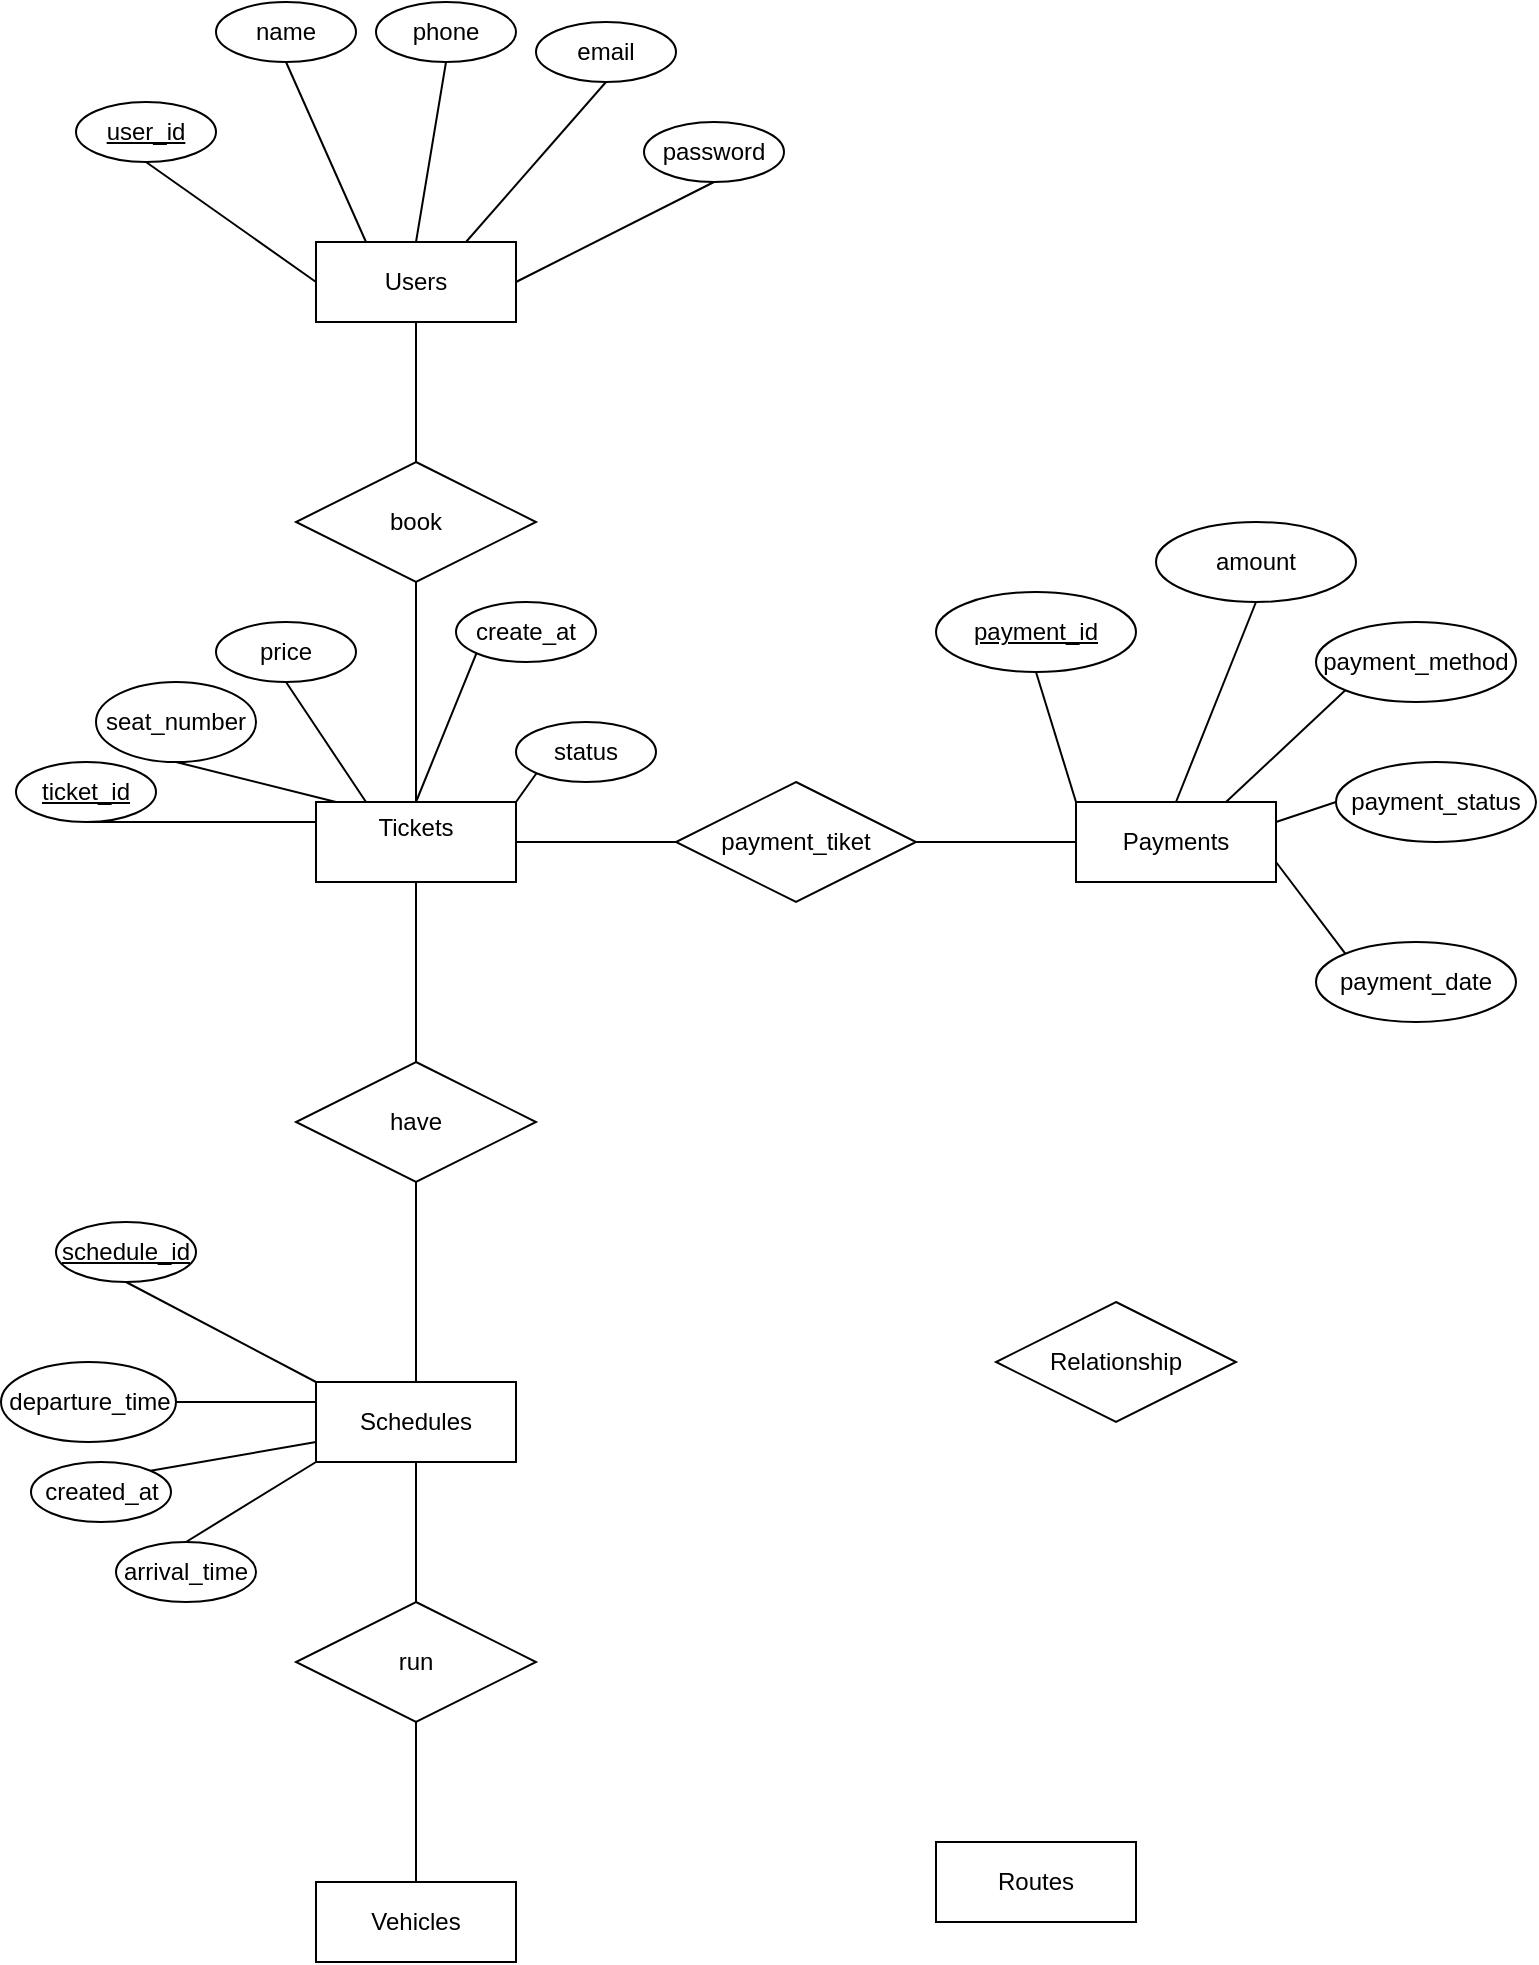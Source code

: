<mxfile version="24.8.8">
  <diagram name="Page-1" id="f6e7gZFhC1IDGuU_oWBZ">
    <mxGraphModel dx="1296" dy="908" grid="1" gridSize="10" guides="1" tooltips="1" connect="1" arrows="1" fold="1" page="1" pageScale="1" pageWidth="827" pageHeight="1169" math="0" shadow="0">
      <root>
        <mxCell id="0" />
        <mxCell id="1" parent="0" />
        <mxCell id="nGo6notCplduY7XNMSy_-1" value="Users" style="whiteSpace=wrap;html=1;align=center;" vertex="1" parent="1">
          <mxGeometry x="180" y="230" width="100" height="40" as="geometry" />
        </mxCell>
        <mxCell id="nGo6notCplduY7XNMSy_-2" value="Routes" style="whiteSpace=wrap;html=1;align=center;" vertex="1" parent="1">
          <mxGeometry x="490" y="1030" width="100" height="40" as="geometry" />
        </mxCell>
        <mxCell id="nGo6notCplduY7XNMSy_-3" value="Vehicles" style="whiteSpace=wrap;html=1;align=center;" vertex="1" parent="1">
          <mxGeometry x="180" y="1050" width="100" height="40" as="geometry" />
        </mxCell>
        <mxCell id="nGo6notCplduY7XNMSy_-4" value="Payments" style="whiteSpace=wrap;html=1;align=center;" vertex="1" parent="1">
          <mxGeometry x="560" y="510" width="100" height="40" as="geometry" />
        </mxCell>
        <mxCell id="nGo6notCplduY7XNMSy_-5" value="Tickets&lt;div&gt;&lt;br&gt;&lt;/div&gt;" style="whiteSpace=wrap;html=1;align=center;" vertex="1" parent="1">
          <mxGeometry x="180" y="510" width="100" height="40" as="geometry" />
        </mxCell>
        <mxCell id="nGo6notCplduY7XNMSy_-6" value="Schedules" style="whiteSpace=wrap;html=1;align=center;" vertex="1" parent="1">
          <mxGeometry x="180" y="800" width="100" height="40" as="geometry" />
        </mxCell>
        <mxCell id="nGo6notCplduY7XNMSy_-8" value="name" style="ellipse;whiteSpace=wrap;html=1;align=center;" vertex="1" parent="1">
          <mxGeometry x="130" y="110" width="70" height="30" as="geometry" />
        </mxCell>
        <mxCell id="nGo6notCplduY7XNMSy_-9" value="phone" style="ellipse;whiteSpace=wrap;html=1;align=center;" vertex="1" parent="1">
          <mxGeometry x="210" y="110" width="70" height="30" as="geometry" />
        </mxCell>
        <mxCell id="nGo6notCplduY7XNMSy_-10" value="password" style="ellipse;whiteSpace=wrap;html=1;align=center;" vertex="1" parent="1">
          <mxGeometry x="344" y="170" width="70" height="30" as="geometry" />
        </mxCell>
        <mxCell id="nGo6notCplduY7XNMSy_-11" value="email" style="ellipse;whiteSpace=wrap;html=1;align=center;" vertex="1" parent="1">
          <mxGeometry x="290" y="120" width="70" height="30" as="geometry" />
        </mxCell>
        <mxCell id="nGo6notCplduY7XNMSy_-12" value="user_id" style="ellipse;whiteSpace=wrap;html=1;align=center;fontStyle=4;" vertex="1" parent="1">
          <mxGeometry x="60" y="160" width="70" height="30" as="geometry" />
        </mxCell>
        <mxCell id="nGo6notCplduY7XNMSy_-18" value="" style="endArrow=none;html=1;rounded=0;entryX=0.5;entryY=1;entryDx=0;entryDy=0;exitX=0.75;exitY=0;exitDx=0;exitDy=0;" edge="1" parent="1" source="nGo6notCplduY7XNMSy_-1" target="nGo6notCplduY7XNMSy_-11">
          <mxGeometry relative="1" as="geometry">
            <mxPoint x="249.0" y="650" as="sourcePoint" />
            <mxPoint x="344" y="600" as="targetPoint" />
          </mxGeometry>
        </mxCell>
        <mxCell id="nGo6notCplduY7XNMSy_-19" value="" style="endArrow=none;html=1;rounded=0;exitX=1;exitY=0.5;exitDx=0;exitDy=0;entryX=0.5;entryY=1;entryDx=0;entryDy=0;" edge="1" parent="1" source="nGo6notCplduY7XNMSy_-1" target="nGo6notCplduY7XNMSy_-10">
          <mxGeometry relative="1" as="geometry">
            <mxPoint x="370" y="670" as="sourcePoint" />
            <mxPoint x="530" y="670" as="targetPoint" />
          </mxGeometry>
        </mxCell>
        <mxCell id="nGo6notCplduY7XNMSy_-20" value="" style="endArrow=none;html=1;rounded=0;exitX=0.5;exitY=0;exitDx=0;exitDy=0;entryX=0.5;entryY=1;entryDx=0;entryDy=0;" edge="1" parent="1" source="nGo6notCplduY7XNMSy_-1" target="nGo6notCplduY7XNMSy_-9">
          <mxGeometry relative="1" as="geometry">
            <mxPoint x="370" y="670" as="sourcePoint" />
            <mxPoint x="530" y="670" as="targetPoint" />
          </mxGeometry>
        </mxCell>
        <mxCell id="nGo6notCplduY7XNMSy_-21" value="" style="endArrow=none;html=1;rounded=0;exitX=0.25;exitY=0;exitDx=0;exitDy=0;entryX=0.5;entryY=1;entryDx=0;entryDy=0;" edge="1" parent="1" source="nGo6notCplduY7XNMSy_-1" target="nGo6notCplduY7XNMSy_-8">
          <mxGeometry relative="1" as="geometry">
            <mxPoint x="370" y="670" as="sourcePoint" />
            <mxPoint x="530" y="670" as="targetPoint" />
          </mxGeometry>
        </mxCell>
        <mxCell id="nGo6notCplduY7XNMSy_-22" value="" style="endArrow=none;html=1;rounded=0;exitX=0;exitY=0.5;exitDx=0;exitDy=0;entryX=0.5;entryY=1;entryDx=0;entryDy=0;" edge="1" parent="1" source="nGo6notCplduY7XNMSy_-1" target="nGo6notCplduY7XNMSy_-12">
          <mxGeometry relative="1" as="geometry">
            <mxPoint x="370" y="670" as="sourcePoint" />
            <mxPoint x="530" y="670" as="targetPoint" />
          </mxGeometry>
        </mxCell>
        <mxCell id="nGo6notCplduY7XNMSy_-25" value="book" style="shape=rhombus;perimeter=rhombusPerimeter;whiteSpace=wrap;html=1;align=center;" vertex="1" parent="1">
          <mxGeometry x="170" y="340" width="120" height="60" as="geometry" />
        </mxCell>
        <mxCell id="nGo6notCplduY7XNMSy_-26" value="ticket_id" style="ellipse;whiteSpace=wrap;html=1;align=center;fontStyle=4;" vertex="1" parent="1">
          <mxGeometry x="30" y="490" width="70" height="30" as="geometry" />
        </mxCell>
        <mxCell id="nGo6notCplduY7XNMSy_-29" value="" style="endArrow=none;html=1;rounded=0;entryX=0.5;entryY=0;entryDx=0;entryDy=0;exitX=0.5;exitY=1;exitDx=0;exitDy=0;" edge="1" parent="1" source="nGo6notCplduY7XNMSy_-1" target="nGo6notCplduY7XNMSy_-25">
          <mxGeometry relative="1" as="geometry">
            <mxPoint x="250" y="290" as="sourcePoint" />
            <mxPoint x="370" y="500" as="targetPoint" />
          </mxGeometry>
        </mxCell>
        <mxCell id="nGo6notCplduY7XNMSy_-30" value="" style="endArrow=none;html=1;rounded=0;exitX=0.5;exitY=1;exitDx=0;exitDy=0;entryX=0.5;entryY=0;entryDx=0;entryDy=0;" edge="1" parent="1" source="nGo6notCplduY7XNMSy_-25" target="nGo6notCplduY7XNMSy_-5">
          <mxGeometry relative="1" as="geometry">
            <mxPoint x="210" y="500" as="sourcePoint" />
            <mxPoint x="370" y="500" as="targetPoint" />
          </mxGeometry>
        </mxCell>
        <mxCell id="nGo6notCplduY7XNMSy_-31" value="schedule_id" style="ellipse;whiteSpace=wrap;html=1;align=center;fontStyle=4;" vertex="1" parent="1">
          <mxGeometry x="50" y="720" width="70" height="30" as="geometry" />
        </mxCell>
        <mxCell id="nGo6notCplduY7XNMSy_-33" value="departure_time" style="ellipse;whiteSpace=wrap;html=1;align=center;" vertex="1" parent="1">
          <mxGeometry x="22.5" y="790" width="87.5" height="40" as="geometry" />
        </mxCell>
        <mxCell id="nGo6notCplduY7XNMSy_-34" value="arrival_time" style="ellipse;whiteSpace=wrap;html=1;align=center;" vertex="1" parent="1">
          <mxGeometry x="80" y="880" width="70" height="30" as="geometry" />
        </mxCell>
        <mxCell id="nGo6notCplduY7XNMSy_-36" value="created_at" style="ellipse;whiteSpace=wrap;html=1;align=center;" vertex="1" parent="1">
          <mxGeometry x="37.5" y="840" width="70" height="30" as="geometry" />
        </mxCell>
        <mxCell id="nGo6notCplduY7XNMSy_-37" value="" style="endArrow=none;html=1;rounded=0;entryX=0.5;entryY=1;entryDx=0;entryDy=0;exitX=0;exitY=0;exitDx=0;exitDy=0;" edge="1" parent="1" source="nGo6notCplduY7XNMSy_-6" target="nGo6notCplduY7XNMSy_-31">
          <mxGeometry relative="1" as="geometry">
            <mxPoint x="210" y="500" as="sourcePoint" />
            <mxPoint x="370" y="500" as="targetPoint" />
          </mxGeometry>
        </mxCell>
        <mxCell id="nGo6notCplduY7XNMSy_-39" value="" style="endArrow=none;html=1;rounded=0;entryX=1;entryY=0.5;entryDx=0;entryDy=0;exitX=0;exitY=0.25;exitDx=0;exitDy=0;" edge="1" parent="1" source="nGo6notCplduY7XNMSy_-6" target="nGo6notCplduY7XNMSy_-33">
          <mxGeometry relative="1" as="geometry">
            <mxPoint x="470" y="565" as="sourcePoint" />
            <mxPoint x="750.0" y="600" as="targetPoint" />
          </mxGeometry>
        </mxCell>
        <mxCell id="nGo6notCplduY7XNMSy_-40" value="" style="endArrow=none;html=1;rounded=0;entryX=0.5;entryY=0;entryDx=0;entryDy=0;exitX=0;exitY=1;exitDx=0;exitDy=0;" edge="1" parent="1" source="nGo6notCplduY7XNMSy_-6" target="nGo6notCplduY7XNMSy_-34">
          <mxGeometry relative="1" as="geometry">
            <mxPoint x="210" y="500" as="sourcePoint" />
            <mxPoint x="370" y="500" as="targetPoint" />
          </mxGeometry>
        </mxCell>
        <mxCell id="nGo6notCplduY7XNMSy_-41" value="" style="endArrow=none;html=1;rounded=0;entryX=1;entryY=0;entryDx=0;entryDy=0;exitX=0;exitY=0.75;exitDx=0;exitDy=0;" edge="1" parent="1" source="nGo6notCplduY7XNMSy_-6" target="nGo6notCplduY7XNMSy_-36">
          <mxGeometry relative="1" as="geometry">
            <mxPoint x="210" y="500" as="sourcePoint" />
            <mxPoint x="370" y="500" as="targetPoint" />
          </mxGeometry>
        </mxCell>
        <mxCell id="nGo6notCplduY7XNMSy_-43" value="seat_number" style="ellipse;whiteSpace=wrap;html=1;align=center;" vertex="1" parent="1">
          <mxGeometry x="70" y="450" width="80" height="40" as="geometry" />
        </mxCell>
        <mxCell id="nGo6notCplduY7XNMSy_-45" value="price" style="ellipse;whiteSpace=wrap;html=1;align=center;" vertex="1" parent="1">
          <mxGeometry x="130" y="420" width="70" height="30" as="geometry" />
        </mxCell>
        <mxCell id="nGo6notCplduY7XNMSy_-46" value="status" style="ellipse;whiteSpace=wrap;html=1;align=center;" vertex="1" parent="1">
          <mxGeometry x="280" y="470" width="70" height="30" as="geometry" />
        </mxCell>
        <mxCell id="nGo6notCplduY7XNMSy_-47" value="create_at" style="ellipse;whiteSpace=wrap;html=1;align=center;" vertex="1" parent="1">
          <mxGeometry x="250" y="410" width="70" height="30" as="geometry" />
        </mxCell>
        <mxCell id="nGo6notCplduY7XNMSy_-48" value="" style="endArrow=none;html=1;rounded=0;entryX=0.5;entryY=1;entryDx=0;entryDy=0;exitX=0;exitY=0.25;exitDx=0;exitDy=0;" edge="1" parent="1" source="nGo6notCplduY7XNMSy_-5" target="nGo6notCplduY7XNMSy_-26">
          <mxGeometry relative="1" as="geometry">
            <mxPoint x="210" y="280" as="sourcePoint" />
            <mxPoint x="370" y="280" as="targetPoint" />
          </mxGeometry>
        </mxCell>
        <mxCell id="nGo6notCplduY7XNMSy_-49" value="" style="endArrow=none;html=1;rounded=0;entryX=0.5;entryY=1;entryDx=0;entryDy=0;exitX=0.1;exitY=0;exitDx=0;exitDy=0;exitPerimeter=0;" edge="1" parent="1" source="nGo6notCplduY7XNMSy_-5" target="nGo6notCplduY7XNMSy_-43">
          <mxGeometry relative="1" as="geometry">
            <mxPoint x="210" y="280" as="sourcePoint" />
            <mxPoint x="370" y="280" as="targetPoint" />
          </mxGeometry>
        </mxCell>
        <mxCell id="nGo6notCplduY7XNMSy_-50" value="" style="endArrow=none;html=1;rounded=0;entryX=0.5;entryY=1;entryDx=0;entryDy=0;exitX=0.25;exitY=0;exitDx=0;exitDy=0;" edge="1" parent="1" source="nGo6notCplduY7XNMSy_-5" target="nGo6notCplduY7XNMSy_-45">
          <mxGeometry relative="1" as="geometry">
            <mxPoint x="210" y="280" as="sourcePoint" />
            <mxPoint x="370" y="280" as="targetPoint" />
          </mxGeometry>
        </mxCell>
        <mxCell id="nGo6notCplduY7XNMSy_-51" value="" style="endArrow=none;html=1;rounded=0;entryX=0;entryY=1;entryDx=0;entryDy=0;exitX=0.5;exitY=0;exitDx=0;exitDy=0;" edge="1" parent="1" source="nGo6notCplduY7XNMSy_-5" target="nGo6notCplduY7XNMSy_-47">
          <mxGeometry relative="1" as="geometry">
            <mxPoint x="210" y="280" as="sourcePoint" />
            <mxPoint x="370" y="280" as="targetPoint" />
          </mxGeometry>
        </mxCell>
        <mxCell id="nGo6notCplduY7XNMSy_-52" value="" style="endArrow=none;html=1;rounded=0;entryX=0;entryY=1;entryDx=0;entryDy=0;exitX=1;exitY=0;exitDx=0;exitDy=0;" edge="1" parent="1" source="nGo6notCplduY7XNMSy_-5" target="nGo6notCplduY7XNMSy_-46">
          <mxGeometry relative="1" as="geometry">
            <mxPoint x="210" y="280" as="sourcePoint" />
            <mxPoint x="370" y="280" as="targetPoint" />
          </mxGeometry>
        </mxCell>
        <mxCell id="nGo6notCplduY7XNMSy_-55" value="have" style="shape=rhombus;perimeter=rhombusPerimeter;whiteSpace=wrap;html=1;align=center;" vertex="1" parent="1">
          <mxGeometry x="170" y="640" width="120" height="60" as="geometry" />
        </mxCell>
        <mxCell id="nGo6notCplduY7XNMSy_-56" value="" style="endArrow=none;html=1;rounded=0;entryX=0.5;entryY=1;entryDx=0;entryDy=0;exitX=0.5;exitY=0;exitDx=0;exitDy=0;" edge="1" parent="1" source="nGo6notCplduY7XNMSy_-55" target="nGo6notCplduY7XNMSy_-5">
          <mxGeometry relative="1" as="geometry">
            <mxPoint x="210" y="500" as="sourcePoint" />
            <mxPoint x="370" y="500" as="targetPoint" />
          </mxGeometry>
        </mxCell>
        <mxCell id="nGo6notCplduY7XNMSy_-57" value="" style="endArrow=none;html=1;rounded=0;entryX=0.5;entryY=1;entryDx=0;entryDy=0;exitX=0.5;exitY=0;exitDx=0;exitDy=0;" edge="1" parent="1" source="nGo6notCplduY7XNMSy_-6" target="nGo6notCplduY7XNMSy_-55">
          <mxGeometry relative="1" as="geometry">
            <mxPoint x="230" y="796" as="sourcePoint" />
            <mxPoint x="370" y="500" as="targetPoint" />
          </mxGeometry>
        </mxCell>
        <mxCell id="nGo6notCplduY7XNMSy_-58" value="run" style="shape=rhombus;perimeter=rhombusPerimeter;whiteSpace=wrap;html=1;align=center;" vertex="1" parent="1">
          <mxGeometry x="170" y="910" width="120" height="60" as="geometry" />
        </mxCell>
        <mxCell id="nGo6notCplduY7XNMSy_-59" value="" style="endArrow=none;html=1;rounded=0;exitX=0.5;exitY=0;exitDx=0;exitDy=0;entryX=0.5;entryY=1;entryDx=0;entryDy=0;" edge="1" parent="1" source="nGo6notCplduY7XNMSy_-3" target="nGo6notCplduY7XNMSy_-58">
          <mxGeometry relative="1" as="geometry">
            <mxPoint x="210" y="500" as="sourcePoint" />
            <mxPoint x="370" y="500" as="targetPoint" />
          </mxGeometry>
        </mxCell>
        <mxCell id="nGo6notCplduY7XNMSy_-60" value="" style="endArrow=none;html=1;rounded=0;entryX=0.5;entryY=1;entryDx=0;entryDy=0;exitX=0.5;exitY=0;exitDx=0;exitDy=0;" edge="1" parent="1" source="nGo6notCplduY7XNMSy_-58" target="nGo6notCplduY7XNMSy_-6">
          <mxGeometry relative="1" as="geometry">
            <mxPoint x="210" y="500" as="sourcePoint" />
            <mxPoint x="370" y="500" as="targetPoint" />
          </mxGeometry>
        </mxCell>
        <mxCell id="nGo6notCplduY7XNMSy_-61" value="Relationship" style="shape=rhombus;perimeter=rhombusPerimeter;whiteSpace=wrap;html=1;align=center;" vertex="1" parent="1">
          <mxGeometry x="520" y="760" width="120" height="60" as="geometry" />
        </mxCell>
        <mxCell id="nGo6notCplduY7XNMSy_-63" value="payment_tiket" style="shape=rhombus;perimeter=rhombusPerimeter;whiteSpace=wrap;html=1;align=center;" vertex="1" parent="1">
          <mxGeometry x="360" y="500" width="120" height="60" as="geometry" />
        </mxCell>
        <mxCell id="nGo6notCplduY7XNMSy_-64" value="" style="endArrow=none;html=1;rounded=0;exitX=1;exitY=0.5;exitDx=0;exitDy=0;entryX=0;entryY=0.5;entryDx=0;entryDy=0;" edge="1" parent="1" source="nGo6notCplduY7XNMSy_-5" target="nGo6notCplduY7XNMSy_-63">
          <mxGeometry relative="1" as="geometry">
            <mxPoint x="210" y="610" as="sourcePoint" />
            <mxPoint x="370" y="610" as="targetPoint" />
          </mxGeometry>
        </mxCell>
        <mxCell id="nGo6notCplduY7XNMSy_-65" value="" style="endArrow=none;html=1;rounded=0;entryX=0;entryY=0.5;entryDx=0;entryDy=0;exitX=1;exitY=0.5;exitDx=0;exitDy=0;" edge="1" parent="1" source="nGo6notCplduY7XNMSy_-63" target="nGo6notCplduY7XNMSy_-4">
          <mxGeometry relative="1" as="geometry">
            <mxPoint x="210" y="610" as="sourcePoint" />
            <mxPoint x="370" y="610" as="targetPoint" />
          </mxGeometry>
        </mxCell>
        <mxCell id="nGo6notCplduY7XNMSy_-66" value="payment_id" style="ellipse;whiteSpace=wrap;html=1;align=center;fontStyle=4;" vertex="1" parent="1">
          <mxGeometry x="490" y="405" width="100" height="40" as="geometry" />
        </mxCell>
        <mxCell id="nGo6notCplduY7XNMSy_-67" value="payment_method" style="ellipse;whiteSpace=wrap;html=1;align=center;" vertex="1" parent="1">
          <mxGeometry x="680" y="420" width="100" height="40" as="geometry" />
        </mxCell>
        <mxCell id="nGo6notCplduY7XNMSy_-69" value="amount" style="ellipse;whiteSpace=wrap;html=1;align=center;" vertex="1" parent="1">
          <mxGeometry x="600" y="370" width="100" height="40" as="geometry" />
        </mxCell>
        <mxCell id="nGo6notCplduY7XNMSy_-70" value="payment_status" style="ellipse;whiteSpace=wrap;html=1;align=center;" vertex="1" parent="1">
          <mxGeometry x="690" y="490" width="100" height="40" as="geometry" />
        </mxCell>
        <mxCell id="nGo6notCplduY7XNMSy_-71" value="payment_date" style="ellipse;whiteSpace=wrap;html=1;align=center;" vertex="1" parent="1">
          <mxGeometry x="680" y="580" width="100" height="40" as="geometry" />
        </mxCell>
        <mxCell id="nGo6notCplduY7XNMSy_-73" value="" style="endArrow=none;html=1;rounded=0;entryX=0.5;entryY=1;entryDx=0;entryDy=0;exitX=0;exitY=0;exitDx=0;exitDy=0;" edge="1" parent="1" source="nGo6notCplduY7XNMSy_-4" target="nGo6notCplduY7XNMSy_-66">
          <mxGeometry relative="1" as="geometry">
            <mxPoint x="210" y="610" as="sourcePoint" />
            <mxPoint x="370" y="610" as="targetPoint" />
          </mxGeometry>
        </mxCell>
        <mxCell id="nGo6notCplduY7XNMSy_-74" value="" style="endArrow=none;html=1;rounded=0;entryX=0.5;entryY=1;entryDx=0;entryDy=0;exitX=0.5;exitY=0;exitDx=0;exitDy=0;" edge="1" parent="1" source="nGo6notCplduY7XNMSy_-4" target="nGo6notCplduY7XNMSy_-69">
          <mxGeometry relative="1" as="geometry">
            <mxPoint x="210" y="610" as="sourcePoint" />
            <mxPoint x="370" y="610" as="targetPoint" />
          </mxGeometry>
        </mxCell>
        <mxCell id="nGo6notCplduY7XNMSy_-75" value="" style="endArrow=none;html=1;rounded=0;entryX=0;entryY=1;entryDx=0;entryDy=0;exitX=0.75;exitY=0;exitDx=0;exitDy=0;" edge="1" parent="1" source="nGo6notCplduY7XNMSy_-4" target="nGo6notCplduY7XNMSy_-67">
          <mxGeometry relative="1" as="geometry">
            <mxPoint x="210" y="610" as="sourcePoint" />
            <mxPoint x="370" y="610" as="targetPoint" />
          </mxGeometry>
        </mxCell>
        <mxCell id="nGo6notCplduY7XNMSy_-76" value="" style="endArrow=none;html=1;rounded=0;entryX=0;entryY=0.5;entryDx=0;entryDy=0;exitX=1;exitY=0.25;exitDx=0;exitDy=0;" edge="1" parent="1" source="nGo6notCplduY7XNMSy_-4" target="nGo6notCplduY7XNMSy_-70">
          <mxGeometry relative="1" as="geometry">
            <mxPoint x="210" y="610" as="sourcePoint" />
            <mxPoint x="370" y="610" as="targetPoint" />
          </mxGeometry>
        </mxCell>
        <mxCell id="nGo6notCplduY7XNMSy_-77" value="" style="endArrow=none;html=1;rounded=0;entryX=0;entryY=0;entryDx=0;entryDy=0;exitX=1;exitY=0.75;exitDx=0;exitDy=0;" edge="1" parent="1" source="nGo6notCplduY7XNMSy_-4" target="nGo6notCplduY7XNMSy_-71">
          <mxGeometry relative="1" as="geometry">
            <mxPoint x="210" y="610" as="sourcePoint" />
            <mxPoint x="370" y="610" as="targetPoint" />
          </mxGeometry>
        </mxCell>
      </root>
    </mxGraphModel>
  </diagram>
</mxfile>
